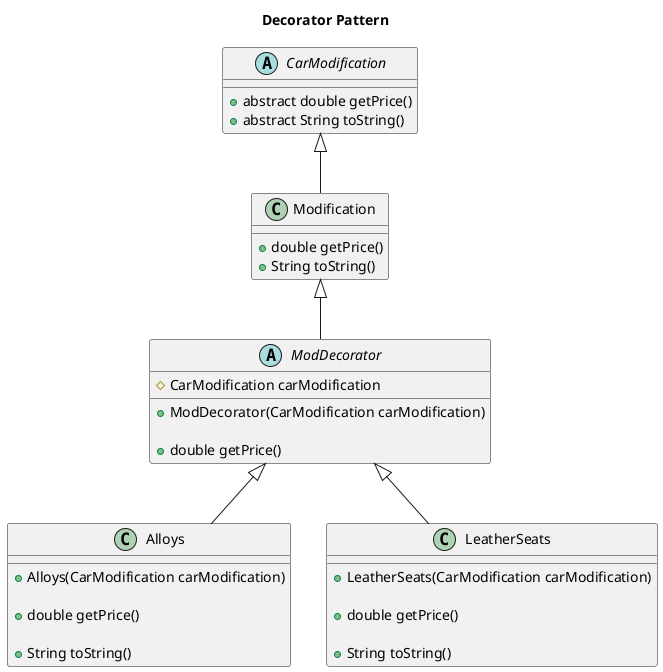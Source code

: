 @startuml

title Decorator Pattern

class Alloys extends ModDecorator{

    + Alloys(CarModification carModification)

    + double getPrice()

    + String toString()
}

abstract class CarModification {

    + abstract double getPrice()
    + abstract String toString()
}

class LeatherSeats extends ModDecorator{

    + LeatherSeats(CarModification carModification)

    + double getPrice()

    + String toString()
}

abstract class ModDecorator extends Modification{

    # CarModification carModification

    + ModDecorator(CarModification carModification)

    +double getPrice()
}

class Modification extends CarModification{

    + double getPrice()
    + String toString()
}

@enduml